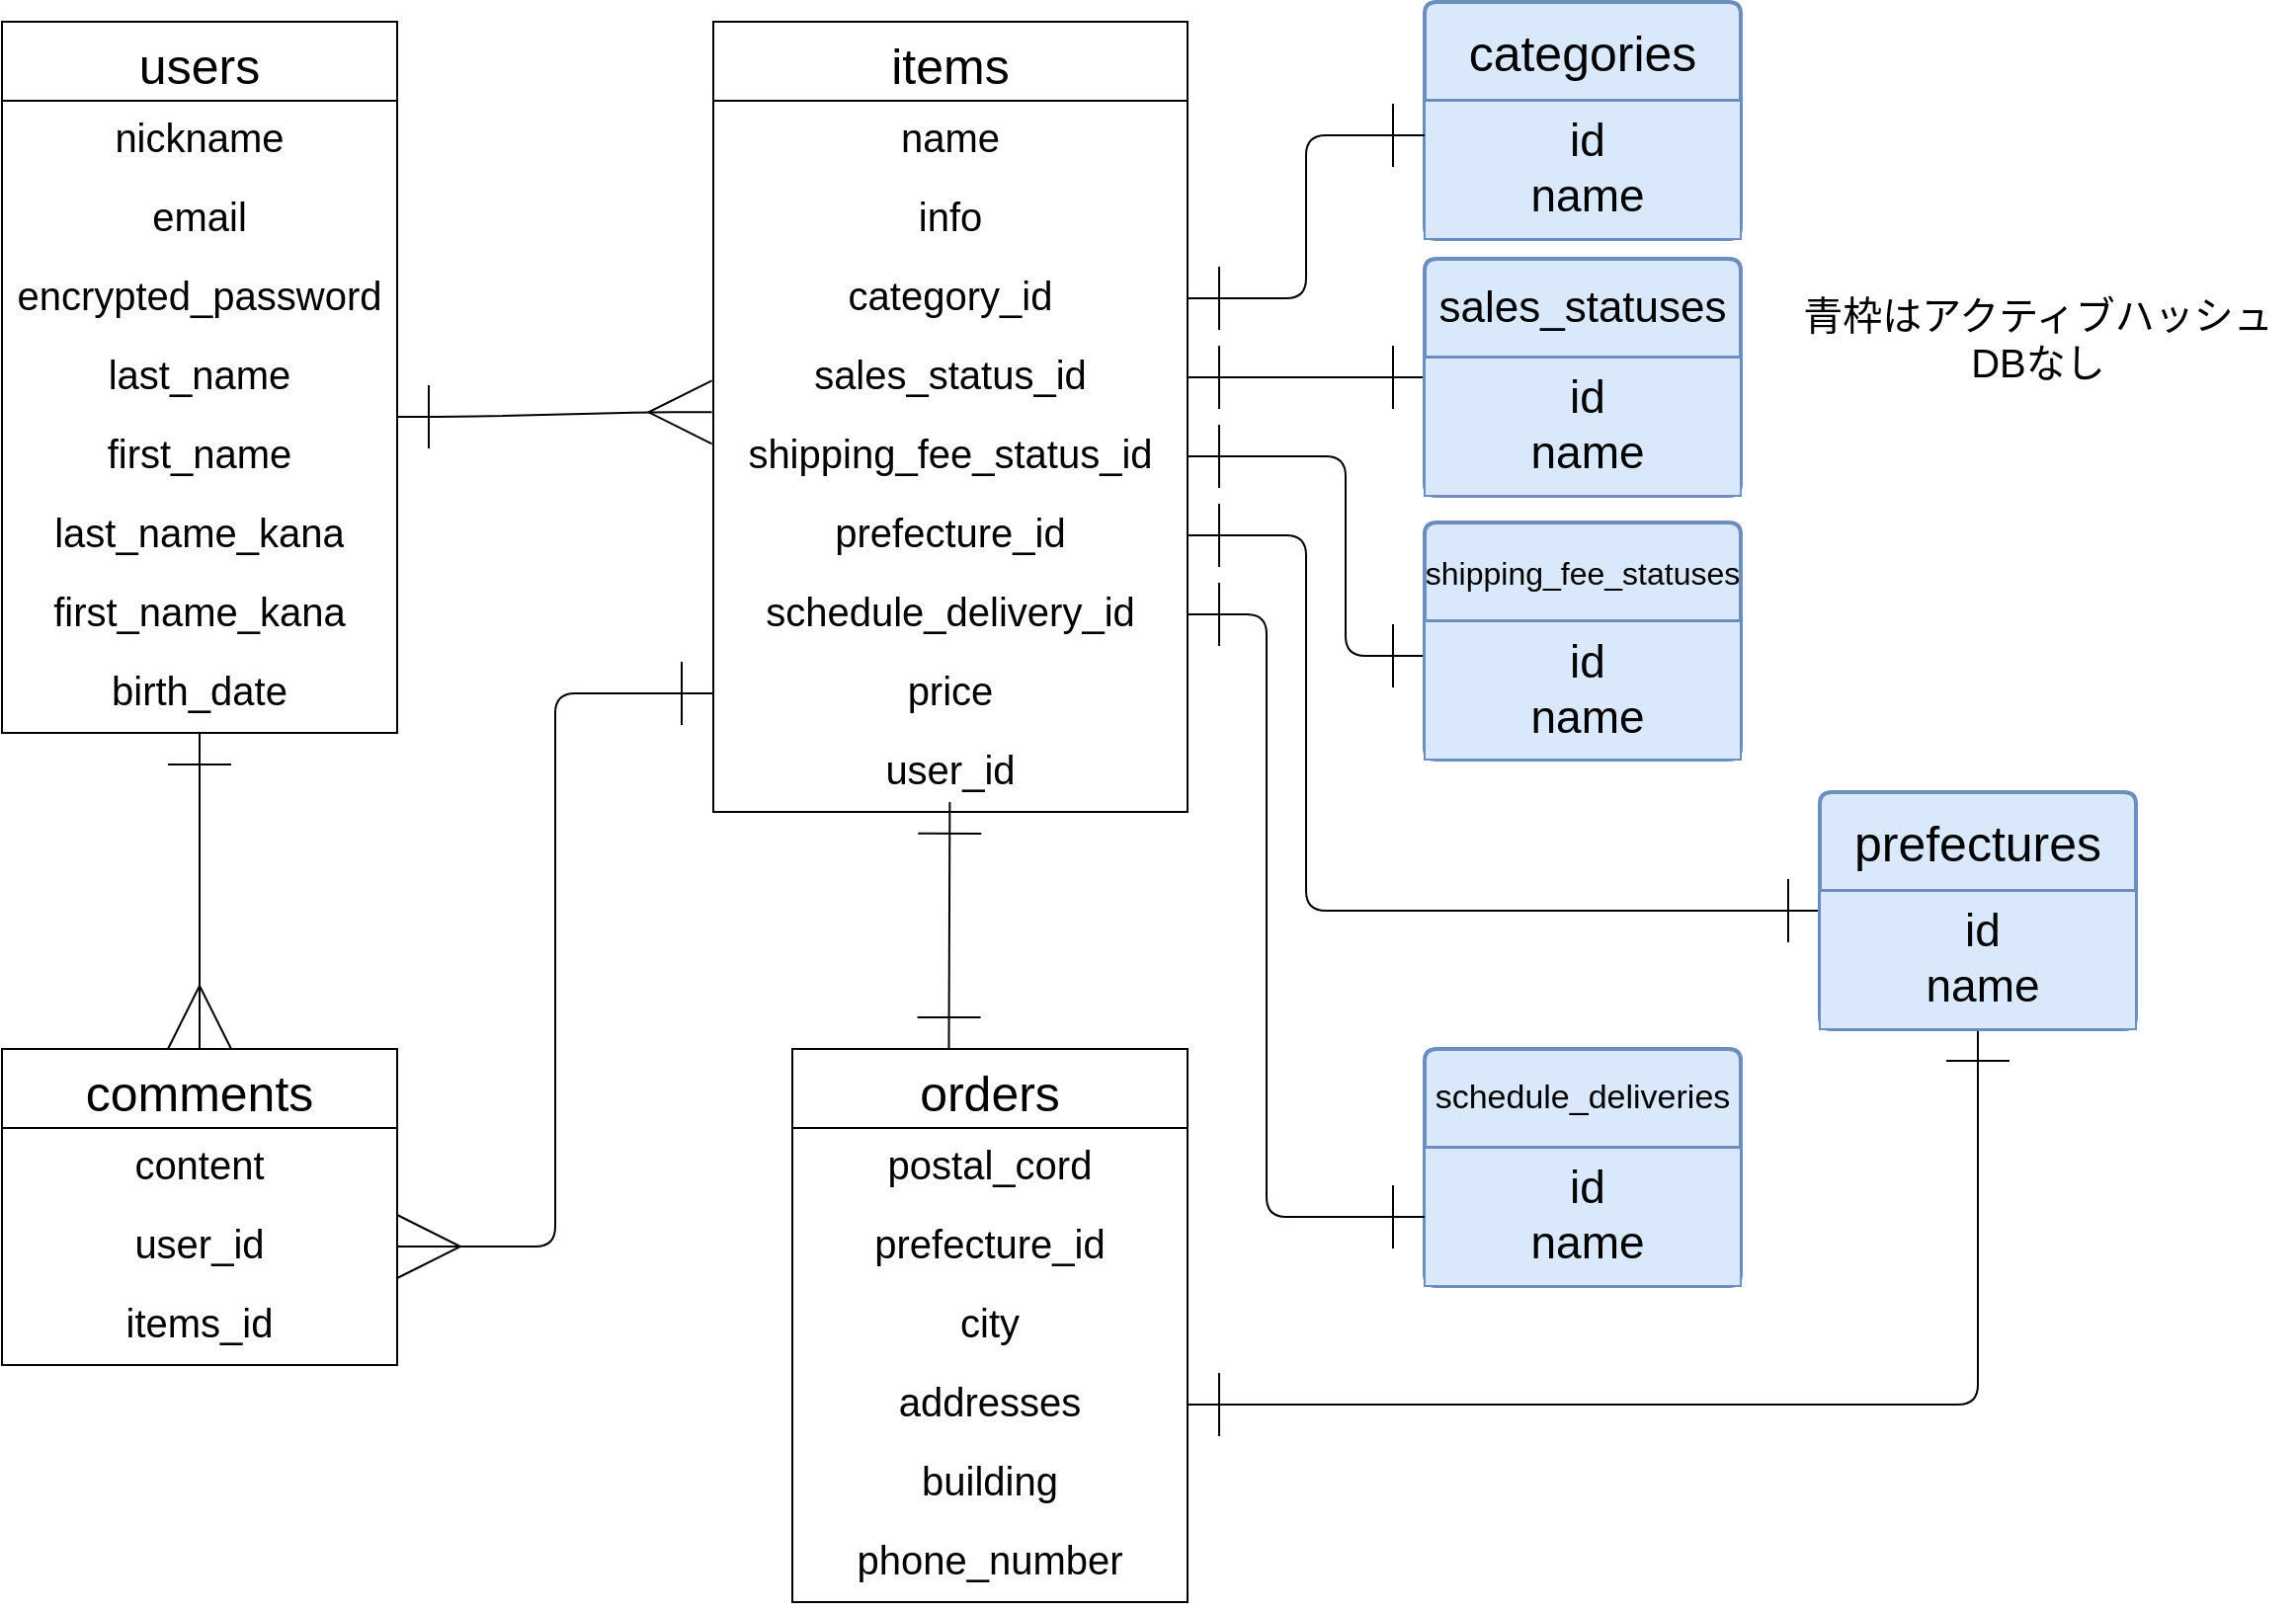 <mxfile>
    <diagram id="mToiAkbeKMKBAZvZx_nQ" name="ページ1">
        <mxGraphModel dx="1280" dy="866" grid="1" gridSize="10" guides="1" tooltips="1" connect="1" arrows="1" fold="1" page="1" pageScale="1" pageWidth="1169" pageHeight="827" math="0" shadow="0">
            <root>
                <mxCell id="0"/>
                <mxCell id="1" parent="0"/>
                <mxCell id="167" style="edgeStyle=none;html=1;entryX=0.5;entryY=0;entryDx=0;entryDy=0;startArrow=ERone;startFill=0;endArrow=ERmany;endFill=0;endSize=30;startSize=30;" edge="1" parent="1" source="100" target="129">
                    <mxGeometry relative="1" as="geometry"/>
                </mxCell>
                <mxCell id="100" value="users" style="swimlane;fontStyle=0;childLayout=stackLayout;horizontal=1;startSize=40;horizontalStack=0;resizeParent=1;resizeParentMax=0;resizeLast=0;collapsible=1;marginBottom=0;align=center;fontSize=25;" parent="1" vertex="1">
                    <mxGeometry x="40" y="40" width="200" height="360" as="geometry"/>
                </mxCell>
                <mxCell id="101" value="nickname" style="text;strokeColor=none;fillColor=none;spacingLeft=4;spacingRight=4;overflow=hidden;rotatable=0;points=[[0,0.5],[1,0.5]];portConstraint=eastwest;fontSize=20;whiteSpace=wrap;html=1;align=center;" parent="100" vertex="1">
                    <mxGeometry y="40" width="200" height="40" as="geometry"/>
                </mxCell>
                <mxCell id="102" value="email" style="text;strokeColor=none;fillColor=none;spacingLeft=4;spacingRight=4;overflow=hidden;rotatable=0;points=[[0,0.5],[1,0.5]];portConstraint=eastwest;fontSize=20;whiteSpace=wrap;html=1;align=center;" parent="100" vertex="1">
                    <mxGeometry y="80" width="200" height="40" as="geometry"/>
                </mxCell>
                <mxCell id="103" value="encrypted_password" style="text;strokeColor=none;fillColor=none;spacingLeft=4;spacingRight=4;overflow=hidden;rotatable=0;points=[[0,0.5],[1,0.5]];portConstraint=eastwest;fontSize=20;whiteSpace=wrap;html=1;align=center;" parent="100" vertex="1">
                    <mxGeometry y="120" width="200" height="40" as="geometry"/>
                </mxCell>
                <mxCell id="128" value="last_name" style="text;strokeColor=none;fillColor=none;spacingLeft=4;spacingRight=4;overflow=hidden;rotatable=0;points=[[0,0.5],[1,0.5]];portConstraint=eastwest;fontSize=20;whiteSpace=wrap;html=1;align=center;" parent="100" vertex="1">
                    <mxGeometry y="160" width="200" height="40" as="geometry"/>
                </mxCell>
                <mxCell id="139" value="first_name" style="text;strokeColor=none;fillColor=none;spacingLeft=4;spacingRight=4;overflow=hidden;rotatable=0;points=[[0,0.5],[1,0.5]];portConstraint=eastwest;fontSize=20;whiteSpace=wrap;html=1;align=center;" parent="100" vertex="1">
                    <mxGeometry y="200" width="200" height="40" as="geometry"/>
                </mxCell>
                <mxCell id="140" value="last_name_kana" style="text;strokeColor=none;fillColor=none;spacingLeft=4;spacingRight=4;overflow=hidden;rotatable=0;points=[[0,0.5],[1,0.5]];portConstraint=eastwest;fontSize=20;whiteSpace=wrap;html=1;align=center;" parent="100" vertex="1">
                    <mxGeometry y="240" width="200" height="40" as="geometry"/>
                </mxCell>
                <mxCell id="141" value="first_name_kana" style="text;strokeColor=none;fillColor=none;spacingLeft=4;spacingRight=4;overflow=hidden;rotatable=0;points=[[0,0.5],[1,0.5]];portConstraint=eastwest;fontSize=20;whiteSpace=wrap;html=1;align=center;" parent="100" vertex="1">
                    <mxGeometry y="280" width="200" height="40" as="geometry"/>
                </mxCell>
                <mxCell id="142" value="birth_date" style="text;strokeColor=none;fillColor=none;spacingLeft=4;spacingRight=4;overflow=hidden;rotatable=0;points=[[0,0.5],[1,0.5]];portConstraint=eastwest;fontSize=20;whiteSpace=wrap;html=1;align=center;" parent="100" vertex="1">
                    <mxGeometry y="320" width="200" height="40" as="geometry"/>
                </mxCell>
                <mxCell id="116" value="&lt;font style=&quot;font-size: 25px;&quot;&gt;categories&lt;/font&gt;" style="swimlane;childLayout=stackLayout;horizontal=1;startSize=50;horizontalStack=0;rounded=1;fontSize=14;fontStyle=0;strokeWidth=2;resizeParent=0;resizeLast=1;shadow=0;dashed=0;align=center;arcSize=4;whiteSpace=wrap;html=1;fillColor=#dae8fc;strokeColor=#6c8ebf;" parent="1" vertex="1">
                    <mxGeometry x="760" y="30" width="160" height="120" as="geometry"/>
                </mxCell>
                <mxCell id="117" value="&lt;font style=&quot;font-size: 23px;&quot;&gt;id&lt;/font&gt;&lt;div&gt;&lt;font style=&quot;font-size: 23px;&quot;&gt;name&lt;/font&gt;&lt;/div&gt;" style="align=center;strokeColor=#6c8ebf;fillColor=#dae8fc;spacingLeft=4;fontSize=12;verticalAlign=top;resizable=0;rotatable=0;part=1;html=1;" parent="116" vertex="1">
                    <mxGeometry y="50" width="160" height="70" as="geometry"/>
                </mxCell>
                <mxCell id="129" value="comments" style="swimlane;fontStyle=0;childLayout=stackLayout;horizontal=1;startSize=40;horizontalStack=0;resizeParent=1;resizeParentMax=0;resizeLast=0;collapsible=1;marginBottom=0;align=center;fontSize=25;" parent="1" vertex="1">
                    <mxGeometry x="40" y="560" width="200" height="160" as="geometry"/>
                </mxCell>
                <mxCell id="130" value="content" style="text;strokeColor=none;fillColor=none;spacingLeft=4;spacingRight=4;overflow=hidden;rotatable=0;points=[[0,0.5],[1,0.5]];portConstraint=eastwest;fontSize=20;whiteSpace=wrap;html=1;align=center;" parent="129" vertex="1">
                    <mxGeometry y="40" width="200" height="40" as="geometry"/>
                </mxCell>
                <mxCell id="131" value="user_id" style="text;strokeColor=none;fillColor=none;spacingLeft=4;spacingRight=4;overflow=hidden;rotatable=0;points=[[0,0.5],[1,0.5]];portConstraint=eastwest;fontSize=20;whiteSpace=wrap;html=1;align=center;" parent="129" vertex="1">
                    <mxGeometry y="80" width="200" height="40" as="geometry"/>
                </mxCell>
                <mxCell id="132" value="items_id" style="text;strokeColor=none;fillColor=none;spacingLeft=4;spacingRight=4;overflow=hidden;rotatable=0;points=[[0,0.5],[1,0.5]];portConstraint=eastwest;fontSize=20;whiteSpace=wrap;html=1;align=center;" parent="129" vertex="1">
                    <mxGeometry y="120" width="200" height="40" as="geometry"/>
                </mxCell>
                <mxCell id="134" value="orders" style="swimlane;fontStyle=0;childLayout=stackLayout;horizontal=1;startSize=40;horizontalStack=0;resizeParent=1;resizeParentMax=0;resizeLast=0;collapsible=1;marginBottom=0;align=center;fontSize=25;" parent="1" vertex="1">
                    <mxGeometry x="440" y="560" width="200" height="280" as="geometry"/>
                </mxCell>
                <mxCell id="135" value="postal_cord" style="text;strokeColor=none;fillColor=none;spacingLeft=4;spacingRight=4;overflow=hidden;rotatable=0;points=[[0,0.5],[1,0.5]];portConstraint=eastwest;fontSize=20;whiteSpace=wrap;html=1;align=center;" parent="134" vertex="1">
                    <mxGeometry y="40" width="200" height="40" as="geometry"/>
                </mxCell>
                <mxCell id="136" value="prefecture_id" style="text;strokeColor=none;fillColor=none;spacingLeft=4;spacingRight=4;overflow=hidden;rotatable=0;points=[[0,0.5],[1,0.5]];portConstraint=eastwest;fontSize=20;whiteSpace=wrap;html=1;align=center;" parent="134" vertex="1">
                    <mxGeometry y="80" width="200" height="40" as="geometry"/>
                </mxCell>
                <mxCell id="137" value="city" style="text;strokeColor=none;fillColor=none;spacingLeft=4;spacingRight=4;overflow=hidden;rotatable=0;points=[[0,0.5],[1,0.5]];portConstraint=eastwest;fontSize=20;whiteSpace=wrap;html=1;align=center;" parent="134" vertex="1">
                    <mxGeometry y="120" width="200" height="40" as="geometry"/>
                </mxCell>
                <mxCell id="138" value="addresses" style="text;strokeColor=none;fillColor=none;spacingLeft=4;spacingRight=4;overflow=hidden;rotatable=0;points=[[0,0.5],[1,0.5]];portConstraint=eastwest;fontSize=20;whiteSpace=wrap;html=1;align=center;" parent="134" vertex="1">
                    <mxGeometry y="160" width="200" height="40" as="geometry"/>
                </mxCell>
                <mxCell id="152" value="building" style="text;strokeColor=none;fillColor=none;spacingLeft=4;spacingRight=4;overflow=hidden;rotatable=0;points=[[0,0.5],[1,0.5]];portConstraint=eastwest;fontSize=20;whiteSpace=wrap;html=1;align=center;" parent="134" vertex="1">
                    <mxGeometry y="200" width="200" height="40" as="geometry"/>
                </mxCell>
                <mxCell id="153" value="phone_number" style="text;strokeColor=none;fillColor=none;spacingLeft=4;spacingRight=4;overflow=hidden;rotatable=0;points=[[0,0.5],[1,0.5]];portConstraint=eastwest;fontSize=20;whiteSpace=wrap;html=1;align=center;" parent="134" vertex="1">
                    <mxGeometry y="240" width="200" height="40" as="geometry"/>
                </mxCell>
                <mxCell id="143" value="items" style="swimlane;fontStyle=0;childLayout=stackLayout;horizontal=1;startSize=40;horizontalStack=0;resizeParent=1;resizeParentMax=0;resizeLast=0;collapsible=1;marginBottom=0;align=center;fontSize=25;" parent="1" vertex="1">
                    <mxGeometry x="400" y="40" width="240" height="400" as="geometry"/>
                </mxCell>
                <mxCell id="144" value="name" style="text;strokeColor=none;fillColor=none;spacingLeft=4;spacingRight=4;overflow=hidden;rotatable=0;points=[[0,0.5],[1,0.5]];portConstraint=eastwest;fontSize=20;whiteSpace=wrap;html=1;align=center;" parent="143" vertex="1">
                    <mxGeometry y="40" width="240" height="40" as="geometry"/>
                </mxCell>
                <mxCell id="145" value="info" style="text;strokeColor=none;fillColor=none;spacingLeft=4;spacingRight=4;overflow=hidden;rotatable=0;points=[[0,0.5],[1,0.5]];portConstraint=eastwest;fontSize=20;whiteSpace=wrap;html=1;align=center;" parent="143" vertex="1">
                    <mxGeometry y="80" width="240" height="40" as="geometry"/>
                </mxCell>
                <mxCell id="146" value="category_id" style="text;strokeColor=none;fillColor=none;spacingLeft=4;spacingRight=4;overflow=hidden;rotatable=0;points=[[0,0.5],[1,0.5]];portConstraint=eastwest;fontSize=20;whiteSpace=wrap;html=1;align=center;" parent="143" vertex="1">
                    <mxGeometry y="120" width="240" height="40" as="geometry"/>
                </mxCell>
                <mxCell id="147" value="sales_status_id" style="text;strokeColor=none;fillColor=none;spacingLeft=4;spacingRight=4;overflow=hidden;rotatable=0;points=[[0,0.5],[1,0.5]];portConstraint=eastwest;fontSize=20;whiteSpace=wrap;html=1;align=center;" parent="143" vertex="1">
                    <mxGeometry y="160" width="240" height="40" as="geometry"/>
                </mxCell>
                <mxCell id="148" value="shipping_fee_status_id" style="text;strokeColor=none;fillColor=none;spacingLeft=4;spacingRight=4;overflow=hidden;rotatable=0;points=[[0,0.5],[1,0.5]];portConstraint=eastwest;fontSize=20;whiteSpace=wrap;html=1;align=center;" parent="143" vertex="1">
                    <mxGeometry y="200" width="240" height="40" as="geometry"/>
                </mxCell>
                <mxCell id="149" value="prefecture_id" style="text;strokeColor=none;fillColor=none;spacingLeft=4;spacingRight=4;overflow=hidden;rotatable=0;points=[[0,0.5],[1,0.5]];portConstraint=eastwest;fontSize=20;whiteSpace=wrap;html=1;align=center;" parent="143" vertex="1">
                    <mxGeometry y="240" width="240" height="40" as="geometry"/>
                </mxCell>
                <mxCell id="150" value="schedule_delivery_id" style="text;strokeColor=none;fillColor=none;spacingLeft=4;spacingRight=4;overflow=hidden;rotatable=0;points=[[0,0.5],[1,0.5]];portConstraint=eastwest;fontSize=20;whiteSpace=wrap;html=1;align=center;" parent="143" vertex="1">
                    <mxGeometry y="280" width="240" height="40" as="geometry"/>
                </mxCell>
                <mxCell id="151" value="price" style="text;strokeColor=none;fillColor=none;spacingLeft=4;spacingRight=4;overflow=hidden;rotatable=0;points=[[0,0.5],[1,0.5]];portConstraint=eastwest;fontSize=20;whiteSpace=wrap;html=1;align=center;" parent="143" vertex="1">
                    <mxGeometry y="320" width="240" height="40" as="geometry"/>
                </mxCell>
                <mxCell id="162" value="user_id" style="text;strokeColor=none;fillColor=none;spacingLeft=4;spacingRight=4;overflow=hidden;rotatable=0;points=[[0,0.5],[1,0.5]];portConstraint=eastwest;fontSize=20;whiteSpace=wrap;html=1;align=center;" parent="143" vertex="1">
                    <mxGeometry y="360" width="240" height="40" as="geometry"/>
                </mxCell>
                <mxCell id="154" value="&lt;font style=&quot;font-size: 17px;&quot;&gt;schedule_deliveries&lt;/font&gt;" style="swimlane;childLayout=stackLayout;horizontal=1;startSize=50;horizontalStack=0;rounded=1;fontSize=14;fontStyle=0;strokeWidth=2;resizeParent=0;resizeLast=1;shadow=0;dashed=0;align=center;arcSize=4;whiteSpace=wrap;html=1;fillColor=#dae8fc;strokeColor=#6c8ebf;" parent="1" vertex="1">
                    <mxGeometry x="760" y="560" width="160" height="120" as="geometry"/>
                </mxCell>
                <mxCell id="155" value="&lt;font style=&quot;font-size: 23px;&quot;&gt;id&lt;/font&gt;&lt;div&gt;&lt;font style=&quot;font-size: 23px;&quot;&gt;name&lt;/font&gt;&lt;/div&gt;" style="align=center;strokeColor=#6c8ebf;fillColor=#dae8fc;spacingLeft=4;fontSize=12;verticalAlign=top;resizable=0;rotatable=0;part=1;html=1;" parent="154" vertex="1">
                    <mxGeometry y="50" width="160" height="70" as="geometry"/>
                </mxCell>
                <mxCell id="179" style="edgeStyle=elbowEdgeStyle;html=1;entryX=1;entryY=0.5;entryDx=0;entryDy=0;endSize=30;startSize=30;endArrow=ERone;endFill=0;startArrow=ERone;startFill=0;" edge="1" parent="1" source="156" target="149">
                    <mxGeometry relative="1" as="geometry">
                        <Array as="points">
                            <mxPoint x="700" y="400"/>
                        </Array>
                    </mxGeometry>
                </mxCell>
                <mxCell id="183" style="edgeStyle=elbowEdgeStyle;html=1;entryX=1;entryY=0.5;entryDx=0;entryDy=0;endArrow=ERone;endFill=0;startArrow=ERone;startFill=0;endSize=30;startSize=30;" edge="1" parent="1" source="156" target="138">
                    <mxGeometry relative="1" as="geometry">
                        <Array as="points">
                            <mxPoint x="1040" y="710"/>
                        </Array>
                    </mxGeometry>
                </mxCell>
                <mxCell id="156" value="&lt;font style=&quot;font-size: 25px;&quot;&gt;prefectures&lt;/font&gt;" style="swimlane;childLayout=stackLayout;horizontal=1;startSize=50;horizontalStack=0;rounded=1;fontSize=14;fontStyle=0;strokeWidth=2;resizeParent=0;resizeLast=1;shadow=0;dashed=0;align=center;arcSize=4;whiteSpace=wrap;html=1;fillColor=#dae8fc;strokeColor=#6c8ebf;" parent="1" vertex="1">
                    <mxGeometry x="960" y="430" width="160" height="120" as="geometry"/>
                </mxCell>
                <mxCell id="157" value="&lt;font style=&quot;font-size: 23px;&quot;&gt;id&lt;/font&gt;&lt;div&gt;&lt;font style=&quot;font-size: 23px;&quot;&gt;name&lt;/font&gt;&lt;/div&gt;" style="align=center;strokeColor=#6c8ebf;fillColor=#dae8fc;spacingLeft=4;fontSize=12;verticalAlign=top;resizable=0;rotatable=0;part=1;html=1;" parent="156" vertex="1">
                    <mxGeometry y="50" width="160" height="70" as="geometry"/>
                </mxCell>
                <mxCell id="178" style="edgeStyle=elbowEdgeStyle;html=1;entryX=1;entryY=0.5;entryDx=0;entryDy=0;exitX=0;exitY=0.25;exitDx=0;exitDy=0;endSize=30;startSize=30;endArrow=ERone;endFill=0;startArrow=ERone;startFill=0;" edge="1" parent="1" source="159" target="148">
                    <mxGeometry relative="1" as="geometry">
                        <Array as="points">
                            <mxPoint x="720" y="310"/>
                        </Array>
                    </mxGeometry>
                </mxCell>
                <mxCell id="158" value="&lt;font style=&quot;font-size: 16px;&quot;&gt;shipping_fee_statuses&lt;/font&gt;" style="swimlane;childLayout=stackLayout;horizontal=1;startSize=50;horizontalStack=0;rounded=1;fontSize=14;fontStyle=0;strokeWidth=2;resizeParent=0;resizeLast=1;shadow=0;dashed=0;align=center;arcSize=4;whiteSpace=wrap;html=1;fillColor=#dae8fc;strokeColor=#6c8ebf;" parent="1" vertex="1">
                    <mxGeometry x="760" y="293.5" width="160" height="120" as="geometry"/>
                </mxCell>
                <mxCell id="159" value="&lt;font style=&quot;font-size: 23px;&quot;&gt;id&lt;/font&gt;&lt;div&gt;&lt;font style=&quot;font-size: 23px;&quot;&gt;name&lt;/font&gt;&lt;/div&gt;" style="align=center;strokeColor=#6c8ebf;fillColor=#dae8fc;spacingLeft=4;fontSize=12;verticalAlign=top;resizable=0;rotatable=0;part=1;html=1;" parent="158" vertex="1">
                    <mxGeometry y="50" width="160" height="70" as="geometry"/>
                </mxCell>
                <mxCell id="177" style="edgeStyle=none;html=1;endSize=30;startSize=30;endArrow=ERone;endFill=0;startArrow=ERone;startFill=0;" edge="1" parent="1" source="160" target="147">
                    <mxGeometry relative="1" as="geometry"/>
                </mxCell>
                <mxCell id="160" value="&lt;font style=&quot;font-size: 22px;&quot;&gt;sales_statuses&lt;/font&gt;" style="swimlane;childLayout=stackLayout;horizontal=1;startSize=50;horizontalStack=0;rounded=1;fontSize=14;fontStyle=0;strokeWidth=2;resizeParent=0;resizeLast=1;shadow=0;dashed=0;align=center;arcSize=4;whiteSpace=wrap;html=1;fillColor=#dae8fc;strokeColor=#6c8ebf;" parent="1" vertex="1">
                    <mxGeometry x="760" y="160" width="160" height="120" as="geometry"/>
                </mxCell>
                <mxCell id="161" value="&lt;font style=&quot;font-size: 23px;&quot;&gt;id&lt;/font&gt;&lt;div&gt;&lt;font style=&quot;font-size: 23px;&quot;&gt;name&lt;/font&gt;&lt;/div&gt;" style="align=center;strokeColor=#6c8ebf;fillColor=#dae8fc;spacingLeft=4;fontSize=12;verticalAlign=top;resizable=0;rotatable=0;part=1;html=1;" parent="160" vertex="1">
                    <mxGeometry y="50" width="160" height="70" as="geometry"/>
                </mxCell>
                <mxCell id="164" value="" style="edgeStyle=entityRelationEdgeStyle;fontSize=15;html=1;endArrow=ERmany;startArrow=ERone;entryX=-0.003;entryY=-0.058;entryDx=0;entryDy=0;entryPerimeter=0;endSize=30;startSize=30;startFill=0;endFill=0;" parent="1" target="148" edge="1">
                    <mxGeometry width="100" height="100" relative="1" as="geometry">
                        <mxPoint x="240" y="240" as="sourcePoint"/>
                        <mxPoint x="340" y="140" as="targetPoint"/>
                    </mxGeometry>
                </mxCell>
                <mxCell id="173" style="edgeStyle=elbowEdgeStyle;html=1;exitX=0;exitY=0.5;exitDx=0;exitDy=0;entryX=1;entryY=0.5;entryDx=0;entryDy=0;endSize=30;startSize=30;endArrow=ERmany;endFill=0;startArrow=ERone;startFill=0;" edge="1" parent="1" source="151" target="131">
                    <mxGeometry relative="1" as="geometry">
                        <mxPoint x="280" y="670" as="targetPoint"/>
                    </mxGeometry>
                </mxCell>
                <mxCell id="175" style="edgeStyle=none;html=1;entryX=0.394;entryY=0.018;entryDx=0;entryDy=0;entryPerimeter=0;startArrow=ERone;startFill=0;endArrow=ERone;endFill=0;endSize=30;startSize=30;" edge="1" parent="1">
                    <mxGeometry relative="1" as="geometry">
                        <mxPoint x="519.692" y="434.96" as="sourcePoint"/>
                        <mxPoint x="519.23" y="560.0" as="targetPoint"/>
                    </mxGeometry>
                </mxCell>
                <mxCell id="176" style="edgeStyle=elbowEdgeStyle;html=1;exitX=0;exitY=0.25;exitDx=0;exitDy=0;entryX=1;entryY=0.5;entryDx=0;entryDy=0;endSize=30;startSize=30;endArrow=ERone;endFill=0;startArrow=ERone;startFill=0;" edge="1" parent="1" source="117" target="146">
                    <mxGeometry relative="1" as="geometry"/>
                </mxCell>
                <mxCell id="181" style="edgeStyle=elbowEdgeStyle;html=1;entryX=1;entryY=0.5;entryDx=0;entryDy=0;endSize=30;startSize=30;endArrow=ERone;endFill=0;startArrow=ERone;startFill=0;" edge="1" parent="1" source="155" target="150">
                    <mxGeometry relative="1" as="geometry">
                        <Array as="points">
                            <mxPoint x="680" y="490"/>
                        </Array>
                    </mxGeometry>
                </mxCell>
                <mxCell id="184" value="&lt;font style=&quot;font-size: 20px;&quot;&gt;青枠はアクティブハッシュ&lt;/font&gt;&lt;div&gt;&lt;font style=&quot;font-size: 20px;&quot;&gt;DB&lt;/font&gt;&lt;font style=&quot;font-size: 20px;&quot;&gt;なし&lt;/font&gt;&lt;/div&gt;" style="text;html=1;align=center;verticalAlign=middle;resizable=0;points=[];autosize=1;strokeColor=none;fillColor=none;" vertex="1" parent="1">
                    <mxGeometry x="940" y="170" width="260" height="60" as="geometry"/>
                </mxCell>
            </root>
        </mxGraphModel>
    </diagram>
</mxfile>